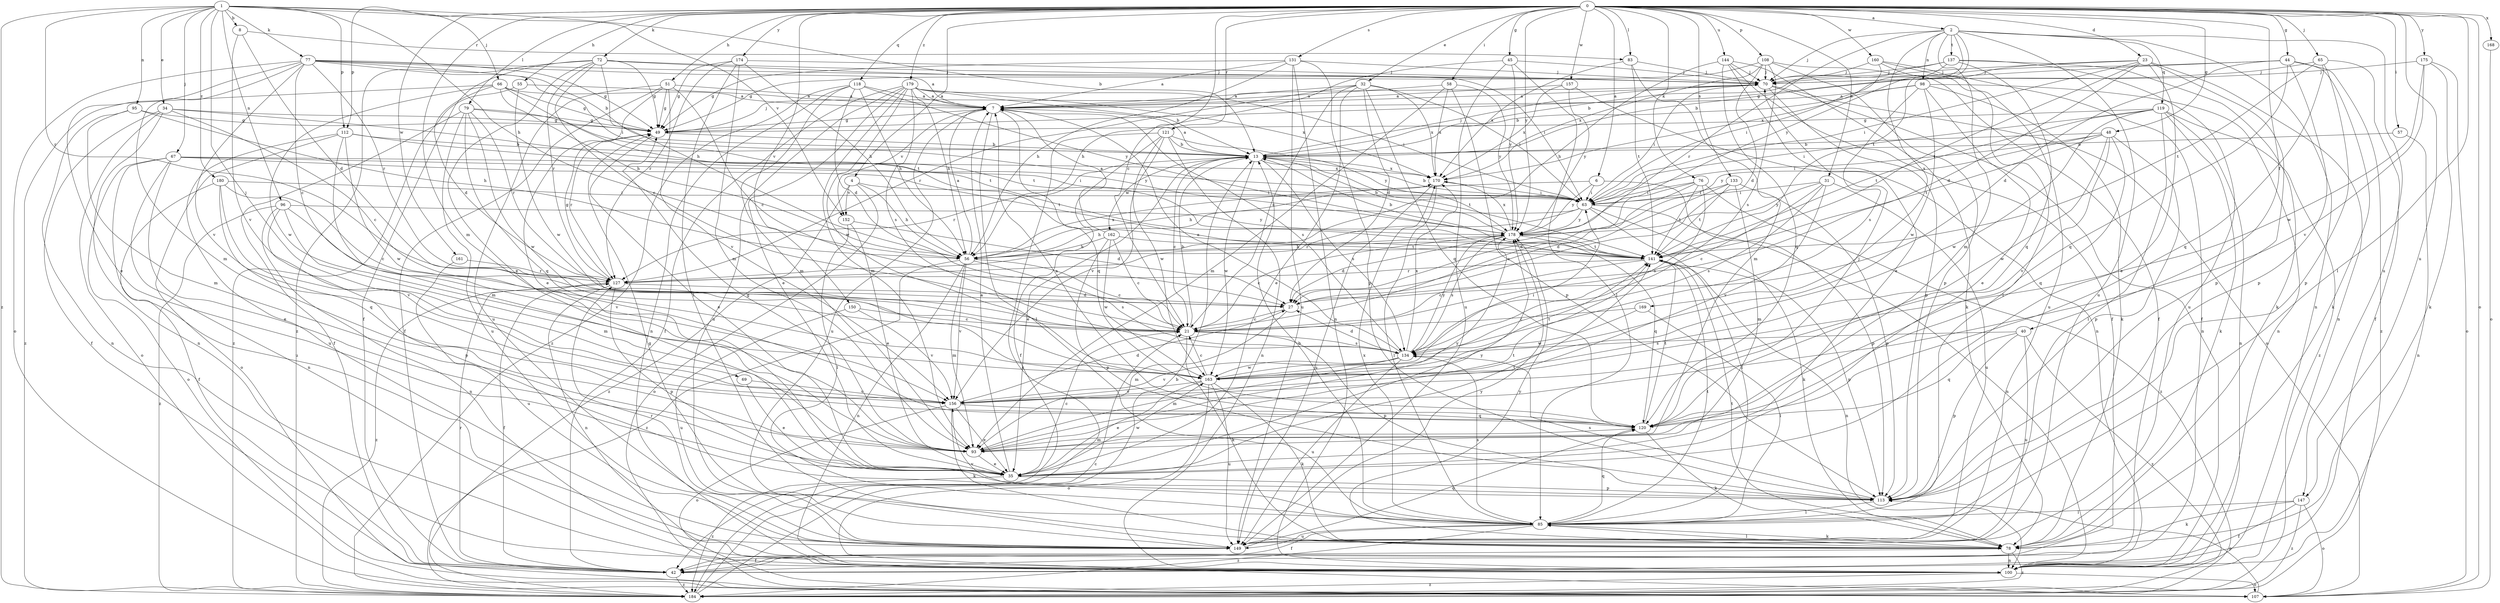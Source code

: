 strict digraph  {
0;
1;
2;
4;
6;
7;
8;
13;
21;
23;
27;
31;
32;
34;
35;
40;
42;
44;
45;
48;
49;
51;
55;
56;
57;
58;
63;
65;
66;
67;
69;
70;
72;
76;
77;
78;
79;
83;
85;
93;
95;
96;
98;
100;
107;
108;
112;
113;
118;
119;
120;
121;
127;
131;
133;
134;
137;
141;
144;
147;
149;
150;
152;
156;
157;
160;
161;
162;
163;
168;
169;
170;
174;
175;
178;
179;
180;
184;
0 -> 2  [label=a];
0 -> 4  [label=a];
0 -> 6  [label=a];
0 -> 21  [label=c];
0 -> 23  [label=d];
0 -> 31  [label=e];
0 -> 32  [label=e];
0 -> 40  [label=f];
0 -> 44  [label=g];
0 -> 45  [label=g];
0 -> 48  [label=g];
0 -> 51  [label=h];
0 -> 55  [label=h];
0 -> 57  [label=i];
0 -> 58  [label=i];
0 -> 65  [label=j];
0 -> 72  [label=k];
0 -> 76  [label=k];
0 -> 79  [label=l];
0 -> 83  [label=l];
0 -> 85  [label=l];
0 -> 93  [label=m];
0 -> 107  [label=o];
0 -> 108  [label=p];
0 -> 112  [label=p];
0 -> 118  [label=q];
0 -> 121  [label=r];
0 -> 131  [label=s];
0 -> 133  [label=s];
0 -> 144  [label=u];
0 -> 147  [label=u];
0 -> 150  [label=v];
0 -> 157  [label=w];
0 -> 160  [label=w];
0 -> 161  [label=w];
0 -> 168  [label=x];
0 -> 174  [label=y];
0 -> 175  [label=y];
0 -> 178  [label=y];
0 -> 179  [label=z];
1 -> 8  [label=b];
1 -> 13  [label=b];
1 -> 34  [label=e];
1 -> 56  [label=h];
1 -> 66  [label=j];
1 -> 67  [label=j];
1 -> 69  [label=j];
1 -> 77  [label=k];
1 -> 95  [label=n];
1 -> 96  [label=n];
1 -> 112  [label=p];
1 -> 127  [label=r];
1 -> 152  [label=v];
1 -> 180  [label=z];
1 -> 184  [label=z];
2 -> 70  [label=j];
2 -> 93  [label=m];
2 -> 98  [label=n];
2 -> 100  [label=n];
2 -> 119  [label=q];
2 -> 127  [label=r];
2 -> 137  [label=t];
2 -> 141  [label=t];
2 -> 147  [label=u];
2 -> 149  [label=u];
2 -> 169  [label=x];
2 -> 178  [label=y];
4 -> 56  [label=h];
4 -> 63  [label=i];
4 -> 107  [label=o];
4 -> 152  [label=v];
4 -> 184  [label=z];
6 -> 56  [label=h];
6 -> 63  [label=i];
6 -> 113  [label=p];
6 -> 178  [label=y];
7 -> 49  [label=g];
7 -> 85  [label=l];
7 -> 120  [label=q];
7 -> 134  [label=s];
7 -> 149  [label=u];
7 -> 152  [label=v];
8 -> 27  [label=d];
8 -> 156  [label=v];
8 -> 83  [label=r];
13 -> 7  [label=a];
13 -> 21  [label=c];
13 -> 35  [label=e];
13 -> 70  [label=j];
13 -> 127  [label=r];
13 -> 134  [label=s];
13 -> 141  [label=t];
13 -> 162  [label=w];
13 -> 163  [label=w];
13 -> 170  [label=x];
21 -> 13  [label=b];
21 -> 78  [label=k];
21 -> 113  [label=p];
21 -> 134  [label=s];
23 -> 13  [label=b];
23 -> 27  [label=d];
23 -> 35  [label=e];
23 -> 63  [label=i];
23 -> 70  [label=j];
23 -> 100  [label=n];
23 -> 113  [label=p];
23 -> 141  [label=t];
27 -> 21  [label=c];
27 -> 93  [label=m];
31 -> 21  [label=c];
31 -> 63  [label=i];
31 -> 134  [label=s];
31 -> 149  [label=u];
31 -> 156  [label=v];
31 -> 178  [label=y];
32 -> 7  [label=a];
32 -> 21  [label=c];
32 -> 27  [label=d];
32 -> 35  [label=e];
32 -> 63  [label=i];
32 -> 120  [label=q];
32 -> 127  [label=r];
32 -> 170  [label=x];
34 -> 21  [label=c];
34 -> 42  [label=f];
34 -> 49  [label=g];
34 -> 100  [label=n];
34 -> 107  [label=o];
34 -> 141  [label=t];
35 -> 7  [label=a];
35 -> 21  [label=c];
35 -> 113  [label=p];
35 -> 141  [label=t];
35 -> 163  [label=w];
35 -> 178  [label=y];
35 -> 184  [label=z];
40 -> 113  [label=p];
40 -> 120  [label=q];
40 -> 134  [label=s];
40 -> 149  [label=u];
40 -> 184  [label=z];
42 -> 127  [label=r];
42 -> 184  [label=z];
44 -> 27  [label=d];
44 -> 49  [label=g];
44 -> 70  [label=j];
44 -> 78  [label=k];
44 -> 113  [label=p];
44 -> 120  [label=q];
44 -> 184  [label=z];
45 -> 56  [label=h];
45 -> 70  [label=j];
45 -> 85  [label=l];
45 -> 149  [label=u];
45 -> 178  [label=y];
48 -> 13  [label=b];
48 -> 63  [label=i];
48 -> 113  [label=p];
48 -> 120  [label=q];
48 -> 141  [label=t];
48 -> 156  [label=v];
48 -> 163  [label=w];
48 -> 178  [label=y];
49 -> 13  [label=b];
49 -> 35  [label=e];
49 -> 70  [label=j];
49 -> 127  [label=r];
51 -> 7  [label=a];
51 -> 21  [label=c];
51 -> 35  [label=e];
51 -> 42  [label=f];
51 -> 49  [label=g];
51 -> 149  [label=u];
51 -> 156  [label=v];
55 -> 7  [label=a];
55 -> 163  [label=w];
55 -> 184  [label=z];
56 -> 7  [label=a];
56 -> 21  [label=c];
56 -> 93  [label=m];
56 -> 100  [label=n];
56 -> 134  [label=s];
56 -> 156  [label=v];
56 -> 170  [label=x];
56 -> 184  [label=z];
57 -> 13  [label=b];
57 -> 100  [label=n];
58 -> 7  [label=a];
58 -> 93  [label=m];
58 -> 113  [label=p];
58 -> 170  [label=x];
58 -> 178  [label=y];
63 -> 13  [label=b];
63 -> 56  [label=h];
63 -> 78  [label=k];
63 -> 85  [label=l];
63 -> 100  [label=n];
63 -> 127  [label=r];
63 -> 178  [label=y];
65 -> 42  [label=f];
65 -> 70  [label=j];
65 -> 113  [label=p];
65 -> 120  [label=q];
65 -> 141  [label=t];
66 -> 7  [label=a];
66 -> 27  [label=d];
66 -> 49  [label=g];
66 -> 56  [label=h];
66 -> 141  [label=t];
66 -> 163  [label=w];
66 -> 184  [label=z];
67 -> 35  [label=e];
67 -> 63  [label=i];
67 -> 100  [label=n];
67 -> 107  [label=o];
67 -> 141  [label=t];
67 -> 149  [label=u];
67 -> 170  [label=x];
69 -> 35  [label=e];
69 -> 156  [label=v];
70 -> 7  [label=a];
70 -> 63  [label=i];
70 -> 100  [label=n];
70 -> 107  [label=o];
70 -> 113  [label=p];
72 -> 21  [label=c];
72 -> 35  [label=e];
72 -> 42  [label=f];
72 -> 49  [label=g];
72 -> 56  [label=h];
72 -> 63  [label=i];
72 -> 70  [label=j];
72 -> 127  [label=r];
72 -> 184  [label=z];
76 -> 21  [label=c];
76 -> 27  [label=d];
76 -> 63  [label=i];
76 -> 134  [label=s];
76 -> 141  [label=t];
76 -> 184  [label=z];
77 -> 7  [label=a];
77 -> 13  [label=b];
77 -> 21  [label=c];
77 -> 35  [label=e];
77 -> 49  [label=g];
77 -> 63  [label=i];
77 -> 70  [label=j];
77 -> 93  [label=m];
77 -> 107  [label=o];
77 -> 127  [label=r];
77 -> 156  [label=v];
78 -> 42  [label=f];
78 -> 49  [label=g];
78 -> 85  [label=l];
78 -> 100  [label=n];
78 -> 141  [label=t];
78 -> 178  [label=y];
78 -> 184  [label=z];
79 -> 42  [label=f];
79 -> 49  [label=g];
79 -> 120  [label=q];
79 -> 127  [label=r];
79 -> 141  [label=t];
79 -> 149  [label=u];
79 -> 163  [label=w];
83 -> 70  [label=j];
83 -> 93  [label=m];
83 -> 141  [label=t];
83 -> 170  [label=x];
85 -> 13  [label=b];
85 -> 42  [label=f];
85 -> 78  [label=k];
85 -> 120  [label=q];
85 -> 134  [label=s];
85 -> 141  [label=t];
85 -> 149  [label=u];
85 -> 156  [label=v];
85 -> 170  [label=x];
85 -> 184  [label=z];
93 -> 35  [label=e];
93 -> 49  [label=g];
93 -> 141  [label=t];
93 -> 178  [label=y];
95 -> 49  [label=g];
95 -> 56  [label=h];
95 -> 93  [label=m];
95 -> 100  [label=n];
96 -> 93  [label=m];
96 -> 100  [label=n];
96 -> 113  [label=p];
96 -> 156  [label=v];
96 -> 178  [label=y];
96 -> 184  [label=z];
98 -> 7  [label=a];
98 -> 13  [label=b];
98 -> 35  [label=e];
98 -> 78  [label=k];
98 -> 100  [label=n];
98 -> 134  [label=s];
98 -> 163  [label=w];
100 -> 107  [label=o];
100 -> 184  [label=z];
107 -> 113  [label=p];
108 -> 27  [label=d];
108 -> 42  [label=f];
108 -> 49  [label=g];
108 -> 70  [label=j];
108 -> 113  [label=p];
108 -> 134  [label=s];
108 -> 170  [label=x];
112 -> 13  [label=b];
112 -> 93  [label=m];
112 -> 107  [label=o];
112 -> 149  [label=u];
112 -> 163  [label=w];
112 -> 178  [label=y];
113 -> 85  [label=l];
113 -> 134  [label=s];
118 -> 7  [label=a];
118 -> 27  [label=d];
118 -> 56  [label=h];
118 -> 93  [label=m];
118 -> 100  [label=n];
118 -> 178  [label=y];
118 -> 184  [label=z];
119 -> 49  [label=g];
119 -> 63  [label=i];
119 -> 78  [label=k];
119 -> 85  [label=l];
119 -> 100  [label=n];
119 -> 141  [label=t];
119 -> 163  [label=w];
119 -> 184  [label=z];
120 -> 7  [label=a];
120 -> 70  [label=j];
120 -> 78  [label=k];
120 -> 93  [label=m];
120 -> 141  [label=t];
121 -> 13  [label=b];
121 -> 42  [label=f];
121 -> 100  [label=n];
121 -> 156  [label=v];
121 -> 163  [label=w];
121 -> 178  [label=y];
121 -> 184  [label=z];
127 -> 27  [label=d];
127 -> 42  [label=f];
127 -> 49  [label=g];
127 -> 100  [label=n];
127 -> 113  [label=p];
127 -> 184  [label=z];
131 -> 7  [label=a];
131 -> 49  [label=g];
131 -> 56  [label=h];
131 -> 70  [label=j];
131 -> 100  [label=n];
131 -> 113  [label=p];
131 -> 149  [label=u];
133 -> 27  [label=d];
133 -> 63  [label=i];
133 -> 93  [label=m];
133 -> 113  [label=p];
133 -> 141  [label=t];
134 -> 7  [label=a];
134 -> 27  [label=d];
134 -> 93  [label=m];
134 -> 149  [label=u];
134 -> 156  [label=v];
134 -> 163  [label=w];
134 -> 170  [label=x];
134 -> 178  [label=y];
137 -> 13  [label=b];
137 -> 70  [label=j];
137 -> 78  [label=k];
137 -> 120  [label=q];
137 -> 149  [label=u];
137 -> 170  [label=x];
141 -> 13  [label=b];
141 -> 21  [label=c];
141 -> 100  [label=n];
141 -> 113  [label=p];
141 -> 127  [label=r];
144 -> 35  [label=e];
144 -> 42  [label=f];
144 -> 56  [label=h];
144 -> 70  [label=j];
144 -> 78  [label=k];
144 -> 120  [label=q];
147 -> 42  [label=f];
147 -> 78  [label=k];
147 -> 85  [label=l];
147 -> 107  [label=o];
147 -> 184  [label=z];
149 -> 120  [label=q];
149 -> 127  [label=r];
149 -> 178  [label=y];
150 -> 21  [label=c];
150 -> 149  [label=u];
150 -> 156  [label=v];
152 -> 27  [label=d];
152 -> 35  [label=e];
152 -> 85  [label=l];
156 -> 27  [label=d];
156 -> 35  [label=e];
156 -> 78  [label=k];
156 -> 107  [label=o];
156 -> 120  [label=q];
157 -> 7  [label=a];
157 -> 100  [label=n];
157 -> 170  [label=x];
157 -> 178  [label=y];
160 -> 42  [label=f];
160 -> 63  [label=i];
160 -> 70  [label=j];
160 -> 85  [label=l];
160 -> 149  [label=u];
161 -> 127  [label=r];
161 -> 149  [label=u];
162 -> 7  [label=a];
162 -> 21  [label=c];
162 -> 56  [label=h];
162 -> 113  [label=p];
162 -> 141  [label=t];
162 -> 163  [label=w];
163 -> 21  [label=c];
163 -> 35  [label=e];
163 -> 63  [label=i];
163 -> 78  [label=k];
163 -> 107  [label=o];
163 -> 141  [label=t];
163 -> 149  [label=u];
163 -> 156  [label=v];
168 -> 107  [label=o];
169 -> 21  [label=c];
169 -> 85  [label=l];
169 -> 163  [label=w];
170 -> 63  [label=i];
170 -> 85  [label=l];
170 -> 149  [label=u];
174 -> 49  [label=g];
174 -> 56  [label=h];
174 -> 70  [label=j];
174 -> 85  [label=l];
174 -> 93  [label=m];
174 -> 127  [label=r];
175 -> 70  [label=j];
175 -> 78  [label=k];
175 -> 107  [label=o];
175 -> 156  [label=v];
175 -> 163  [label=w];
178 -> 13  [label=b];
178 -> 21  [label=c];
178 -> 27  [label=d];
178 -> 56  [label=h];
178 -> 120  [label=q];
178 -> 134  [label=s];
178 -> 141  [label=t];
178 -> 170  [label=x];
179 -> 7  [label=a];
179 -> 13  [label=b];
179 -> 35  [label=e];
179 -> 42  [label=f];
179 -> 56  [label=h];
179 -> 63  [label=i];
179 -> 93  [label=m];
179 -> 134  [label=s];
179 -> 149  [label=u];
179 -> 163  [label=w];
179 -> 170  [label=x];
180 -> 21  [label=c];
180 -> 42  [label=f];
180 -> 63  [label=i];
180 -> 120  [label=q];
180 -> 156  [label=v];
184 -> 13  [label=b];
184 -> 21  [label=c];
}
